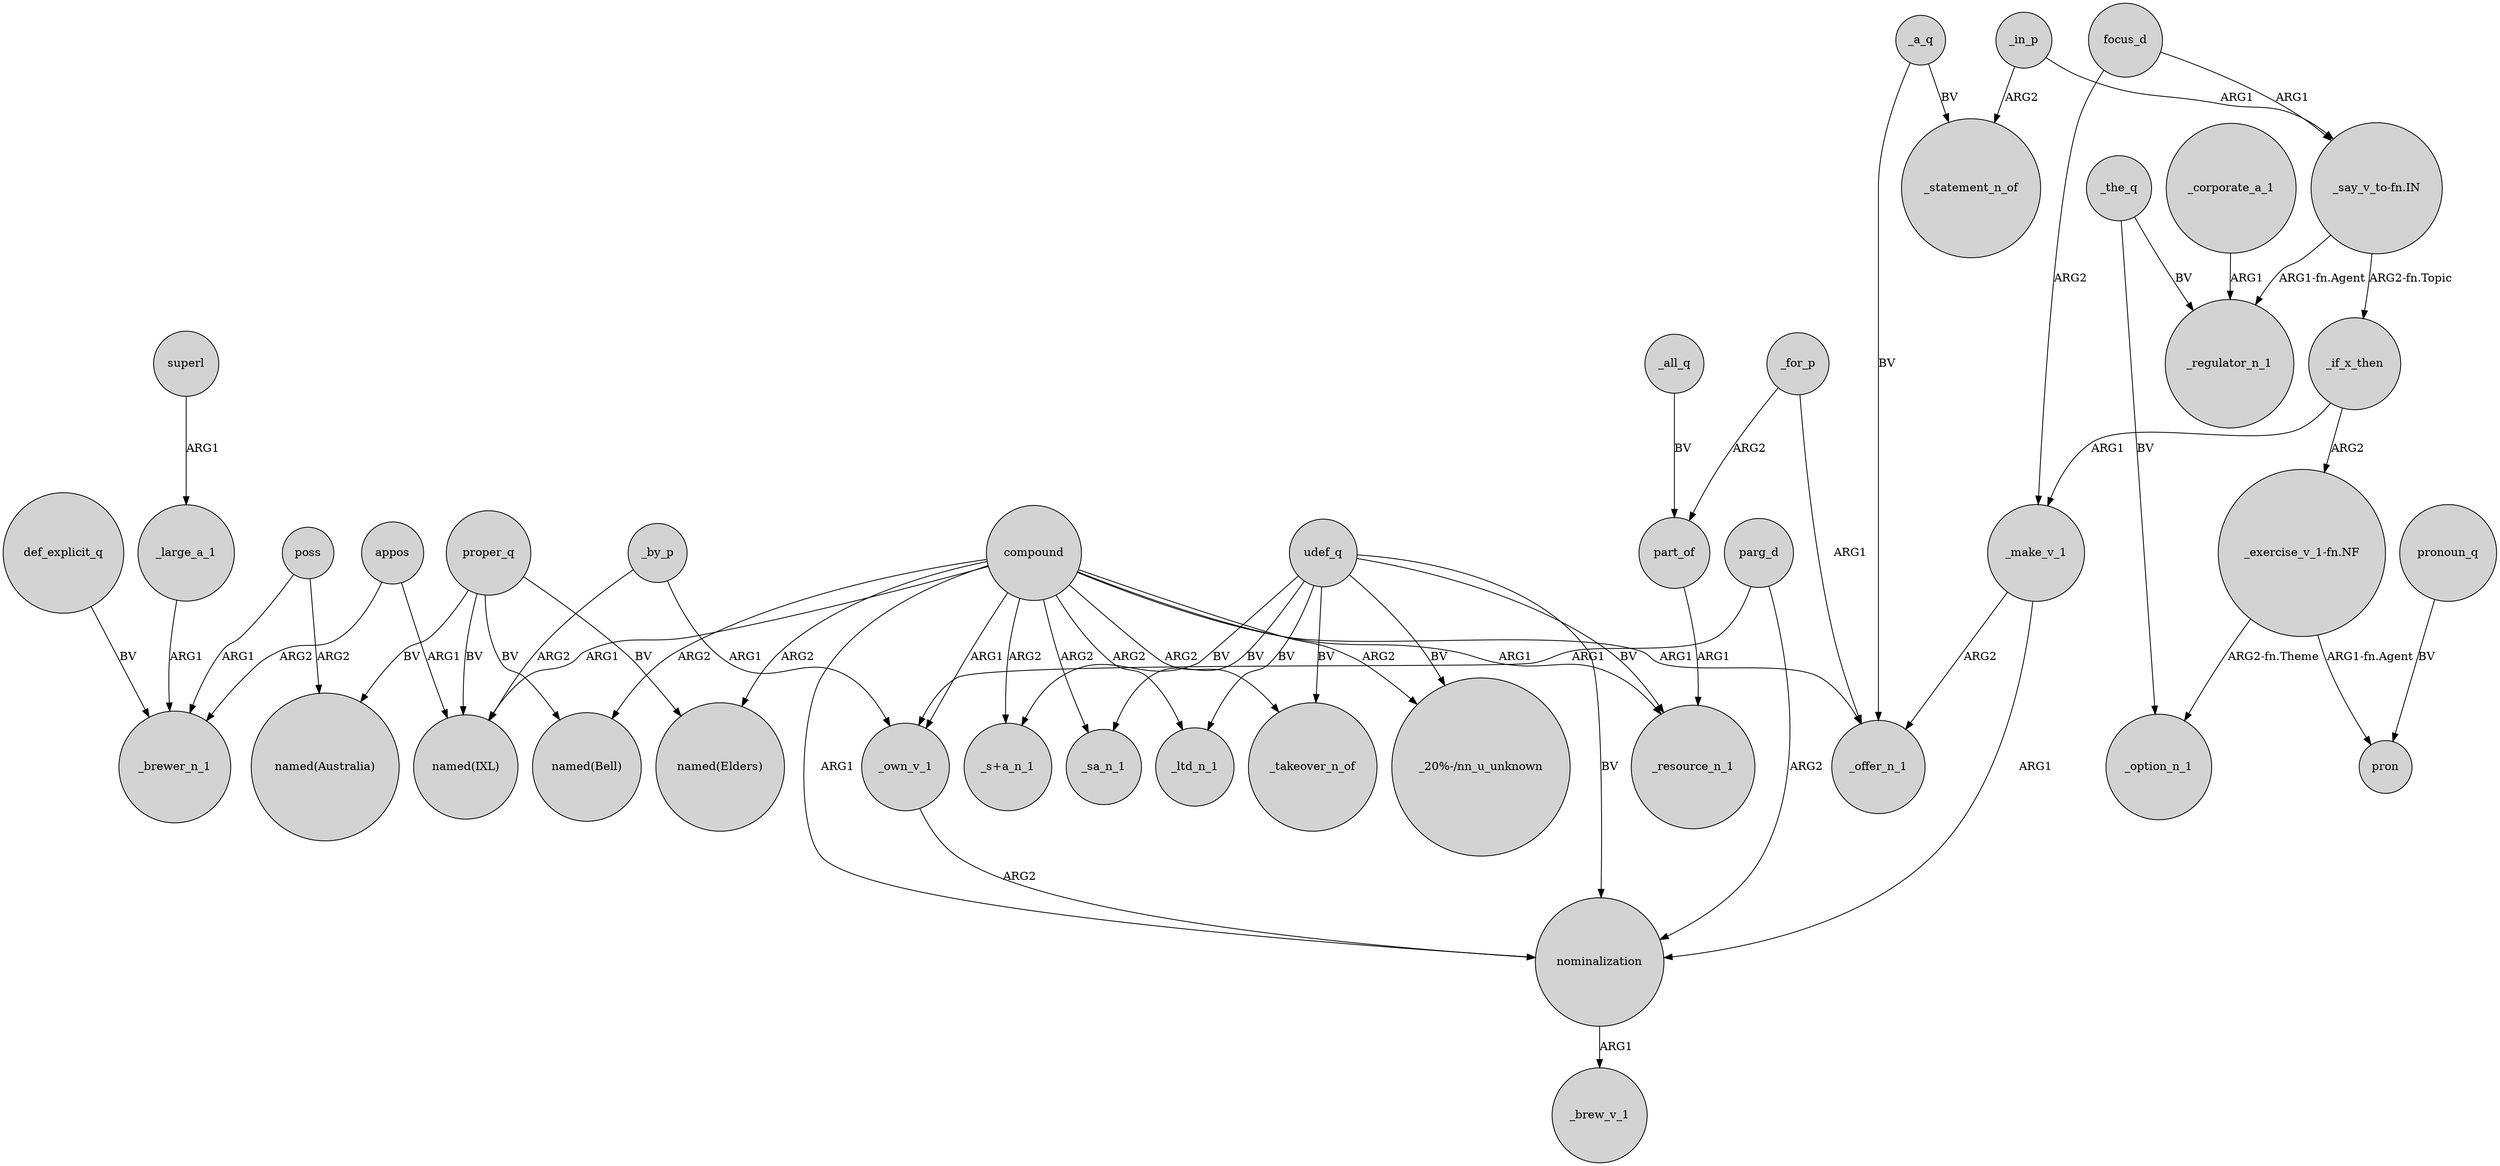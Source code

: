 digraph {
	node [shape=circle style=filled]
	superl -> _large_a_1 [label=ARG1]
	poss -> _brewer_n_1 [label=ARG1]
	_for_p -> _offer_n_1 [label=ARG1]
	_if_x_then -> "_exercise_v_1-fn.NF" [label=ARG2]
	"_say_v_to-fn.IN" -> _if_x_then [label="ARG2-fn.Topic"]
	poss -> "named(Australia)" [label=ARG2]
	_all_q -> part_of [label=BV]
	parg_d -> _own_v_1 [label=ARG1]
	compound -> "named(IXL)" [label=ARG1]
	udef_q -> _takeover_n_of [label=BV]
	_the_q -> _option_n_1 [label=BV]
	_corporate_a_1 -> _regulator_n_1 [label=ARG1]
	_in_p -> "_say_v_to-fn.IN" [label=ARG1]
	_own_v_1 -> nominalization [label=ARG2]
	def_explicit_q -> _brewer_n_1 [label=BV]
	_a_q -> _offer_n_1 [label=BV]
	_make_v_1 -> nominalization [label=ARG1]
	compound -> "_20%-/nn_u_unknown" [label=ARG2]
	compound -> "named(Elders)" [label=ARG2]
	_a_q -> _statement_n_of [label=BV]
	_large_a_1 -> _brewer_n_1 [label=ARG1]
	appos -> "named(IXL)" [label=ARG1]
	compound -> _own_v_1 [label=ARG1]
	_if_x_then -> _make_v_1 [label=ARG1]
	compound -> _resource_n_1 [label=ARG1]
	udef_q -> _sa_n_1 [label=BV]
	"_exercise_v_1-fn.NF" -> _option_n_1 [label="ARG2-fn.Theme"]
	_for_p -> part_of [label=ARG2]
	pronoun_q -> pron [label=BV]
	"_exercise_v_1-fn.NF" -> pron [label="ARG1-fn.Agent"]
	appos -> _brewer_n_1 [label=ARG2]
	udef_q -> _resource_n_1 [label=BV]
	udef_q -> "_s+a_n_1" [label=BV]
	parg_d -> nominalization [label=ARG2]
	part_of -> _resource_n_1 [label=ARG1]
	udef_q -> nominalization [label=BV]
	proper_q -> "named(Australia)" [label=BV]
	_by_p -> "named(IXL)" [label=ARG2]
	_by_p -> _own_v_1 [label=ARG1]
	_the_q -> _regulator_n_1 [label=BV]
	compound -> _ltd_n_1 [label=ARG2]
	udef_q -> "_20%-/nn_u_unknown" [label=BV]
	compound -> "_s+a_n_1" [label=ARG2]
	_in_p -> _statement_n_of [label=ARG2]
	compound -> "named(Bell)" [label=ARG2]
	proper_q -> "named(Bell)" [label=BV]
	compound -> _takeover_n_of [label=ARG2]
	nominalization -> _brew_v_1 [label=ARG1]
	proper_q -> "named(Elders)" [label=BV]
	focus_d -> _make_v_1 [label=ARG2]
	_make_v_1 -> _offer_n_1 [label=ARG2]
	compound -> nominalization [label=ARG1]
	compound -> _sa_n_1 [label=ARG2]
	proper_q -> "named(IXL)" [label=BV]
	udef_q -> _ltd_n_1 [label=BV]
	"_say_v_to-fn.IN" -> _regulator_n_1 [label="ARG1-fn.Agent"]
	compound -> _offer_n_1 [label=ARG1]
	focus_d -> "_say_v_to-fn.IN" [label=ARG1]
}
